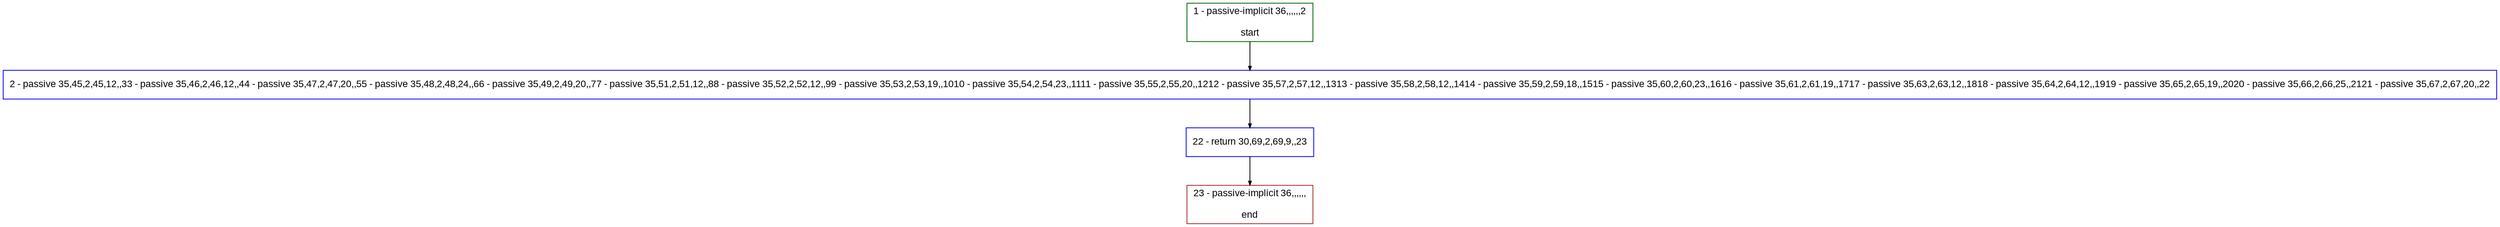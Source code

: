 digraph "" {
  graph [bgcolor="white", fillcolor="#FFFFCC", pack="true", packmode="clust", fontname="Arial", label="", fontsize="12", compound="true", style="rounded,filled"];
  node [node_initialized="no", fillcolor="white", fontname="Arial", label="", color="grey", fontsize="12", fixedsize="false", compound="true", shape="rectangle", style="filled"];
  edge [arrowtail="none", lhead="", fontcolor="black", fontname="Arial", label="", color="black", fontsize="12", arrowhead="normal", arrowsize="0.5", compound="true", ltail="", dir="forward"];
  __N1 [fillcolor="#ffffff", label="2 - passive 35,45,2,45,12,,33 - passive 35,46,2,46,12,,44 - passive 35,47,2,47,20,,55 - passive 35,48,2,48,24,,66 - passive 35,49,2,49,20,,77 - passive 35,51,2,51,12,,88 - passive 35,52,2,52,12,,99 - passive 35,53,2,53,19,,1010 - passive 35,54,2,54,23,,1111 - passive 35,55,2,55,20,,1212 - passive 35,57,2,57,12,,1313 - passive 35,58,2,58,12,,1414 - passive 35,59,2,59,18,,1515 - passive 35,60,2,60,23,,1616 - passive 35,61,2,61,19,,1717 - passive 35,63,2,63,12,,1818 - passive 35,64,2,64,12,,1919 - passive 35,65,2,65,19,,2020 - passive 35,66,2,66,25,,2121 - passive 35,67,2,67,20,,22", color="#0000ff", shape="box", style="filled"];
  __N2 [fillcolor="#ffffff", label="1 - passive-implicit 36,,,,,,2\n\nstart", color="#006400", shape="box", style="filled"];
  __N3 [fillcolor="#ffffff", label="22 - return 30,69,2,69,9,,23", color="#0000ff", shape="box", style="filled"];
  __N4 [fillcolor="#ffffff", label="23 - passive-implicit 36,,,,,,\n\nend", color="#a52a2a", shape="box", style="filled"];
  __N2 -> __N1 [arrowtail="none", color="#000000", label="", arrowhead="normal", dir="forward"];
  __N1 -> __N3 [arrowtail="none", color="#000000", label="", arrowhead="normal", dir="forward"];
  __N3 -> __N4 [arrowtail="none", color="#000000", label="", arrowhead="normal", dir="forward"];
}

